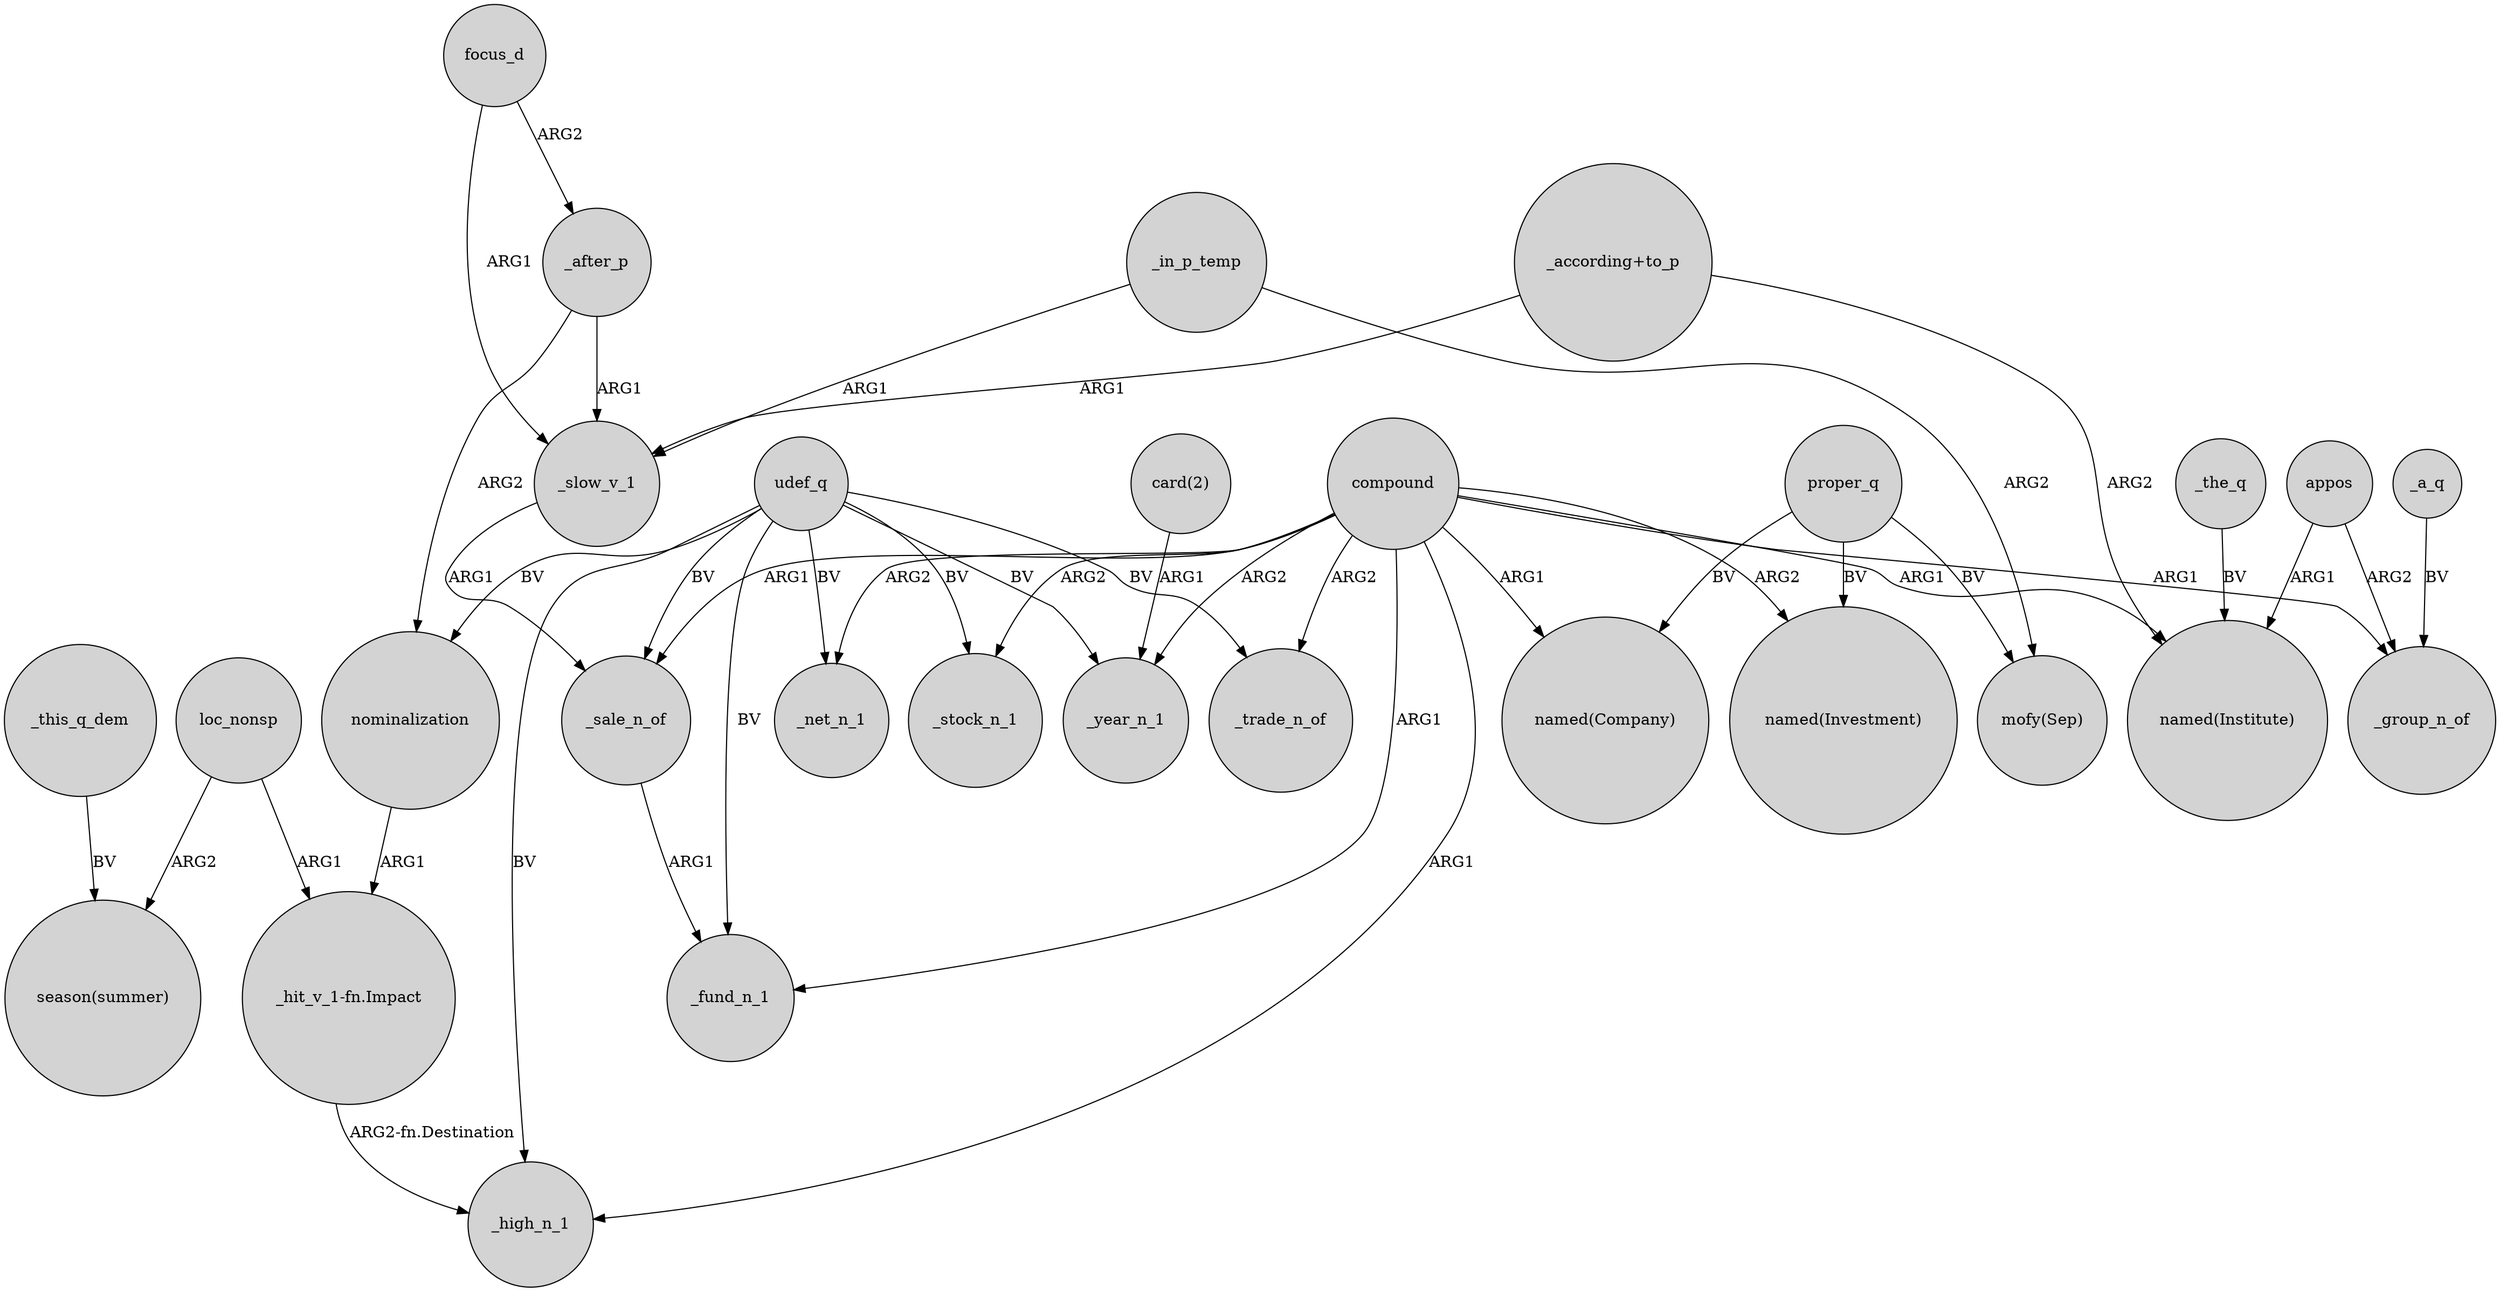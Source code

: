 digraph {
	node [shape=circle style=filled]
	udef_q -> _trade_n_of [label=BV]
	compound -> _high_n_1 [label=ARG1]
	"_according+to_p" -> _slow_v_1 [label=ARG1]
	focus_d -> _after_p [label=ARG2]
	_this_q_dem -> "season(summer)" [label=BV]
	_sale_n_of -> _fund_n_1 [label=ARG1]
	_slow_v_1 -> _sale_n_of [label=ARG1]
	_in_p_temp -> _slow_v_1 [label=ARG1]
	proper_q -> "mofy(Sep)" [label=BV]
	compound -> "named(Institute)" [label=ARG1]
	compound -> _stock_n_1 [label=ARG2]
	udef_q -> _high_n_1 [label=BV]
	compound -> "named(Investment)" [label=ARG2]
	compound -> "named(Company)" [label=ARG1]
	loc_nonsp -> "_hit_v_1-fn.Impact" [label=ARG1]
	_the_q -> "named(Institute)" [label=BV]
	nominalization -> "_hit_v_1-fn.Impact" [label=ARG1]
	udef_q -> _stock_n_1 [label=BV]
	"card(2)" -> _year_n_1 [label=ARG1]
	compound -> _fund_n_1 [label=ARG1]
	compound -> _net_n_1 [label=ARG2]
	proper_q -> "named(Company)" [label=BV]
	"_hit_v_1-fn.Impact" -> _high_n_1 [label="ARG2-fn.Destination"]
	appos -> _group_n_of [label=ARG2]
	compound -> _trade_n_of [label=ARG2]
	focus_d -> _slow_v_1 [label=ARG1]
	_after_p -> _slow_v_1 [label=ARG1]
	udef_q -> _fund_n_1 [label=BV]
	udef_q -> nominalization [label=BV]
	udef_q -> _sale_n_of [label=BV]
	loc_nonsp -> "season(summer)" [label=ARG2]
	udef_q -> _net_n_1 [label=BV]
	"_according+to_p" -> "named(Institute)" [label=ARG2]
	appos -> "named(Institute)" [label=ARG1]
	udef_q -> _year_n_1 [label=BV]
	_a_q -> _group_n_of [label=BV]
	proper_q -> "named(Investment)" [label=BV]
	_after_p -> nominalization [label=ARG2]
	_in_p_temp -> "mofy(Sep)" [label=ARG2]
	compound -> _group_n_of [label=ARG1]
	compound -> _sale_n_of [label=ARG1]
	compound -> _year_n_1 [label=ARG2]
}
